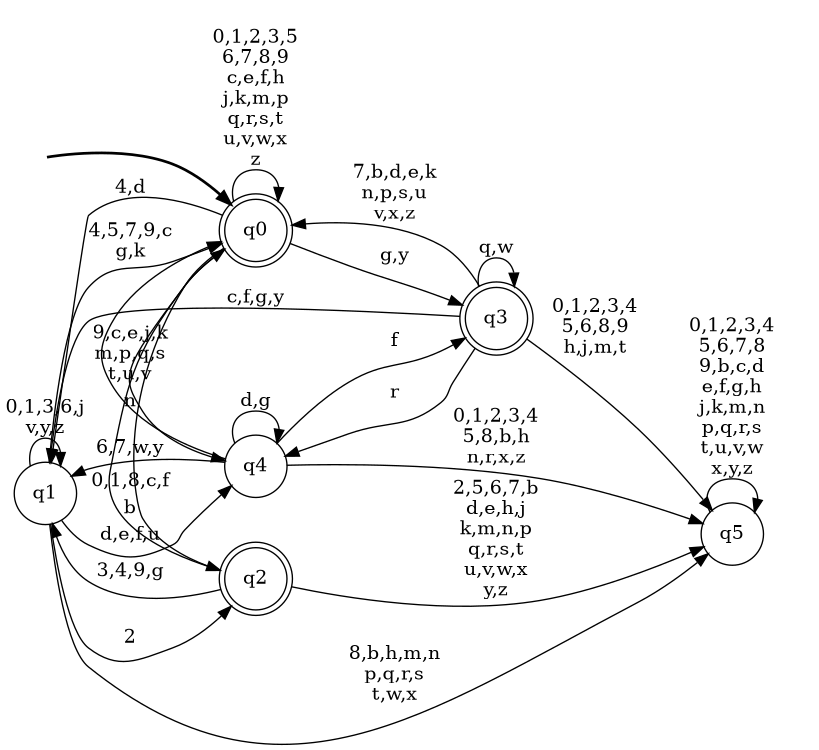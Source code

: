 digraph BlueStar {
__start0 [style = invis, shape = none, label = "", width = 0, height = 0];

rankdir=LR;
size="8,5";

s0 [style="rounded,filled", color="black", fillcolor="white" shape="doublecircle", label="q0"];
s1 [style="filled", color="black", fillcolor="white" shape="circle", label="q1"];
s2 [style="rounded,filled", color="black", fillcolor="white" shape="doublecircle", label="q2"];
s3 [style="rounded,filled", color="black", fillcolor="white" shape="doublecircle", label="q3"];
s4 [style="filled", color="black", fillcolor="white" shape="circle", label="q4"];
s5 [style="filled", color="black", fillcolor="white" shape="circle", label="q5"];
subgraph cluster_main { 
	graph [pad=".75", ranksep="0.15", nodesep="0.15"];
	 style=invis; 
	__start0 -> s0 [penwidth=2];
}
s0 -> s0 [label="0,1,2,3,5\n6,7,8,9\nc,e,f,h\nj,k,m,p\nq,r,s,t\nu,v,w,x\nz"];
s0 -> s1 [label="4,d"];
s0 -> s2 [label="b"];
s0 -> s3 [label="g,y"];
s0 -> s4 [label="n"];
s1 -> s0 [label="4,5,7,9,c\ng,k"];
s1 -> s1 [label="0,1,3,6,j\nv,y,z"];
s1 -> s2 [label="2"];
s1 -> s4 [label="d,e,f,u"];
s1 -> s5 [label="8,b,h,m,n\np,q,r,s\nt,w,x"];
s2 -> s0 [label="0,1,8,c,f"];
s2 -> s1 [label="3,4,9,g"];
s2 -> s5 [label="2,5,6,7,b\nd,e,h,j\nk,m,n,p\nq,r,s,t\nu,v,w,x\ny,z"];
s3 -> s0 [label="7,b,d,e,k\nn,p,s,u\nv,x,z"];
s3 -> s1 [label="c,f,g,y"];
s3 -> s3 [label="q,w"];
s3 -> s4 [label="r"];
s3 -> s5 [label="0,1,2,3,4\n5,6,8,9\nh,j,m,t"];
s4 -> s0 [label="9,c,e,j,k\nm,p,q,s\nt,u,v"];
s4 -> s1 [label="6,7,w,y"];
s4 -> s3 [label="f"];
s4 -> s4 [label="d,g"];
s4 -> s5 [label="0,1,2,3,4\n5,8,b,h\nn,r,x,z"];
s5 -> s5 [label="0,1,2,3,4\n5,6,7,8\n9,b,c,d\ne,f,g,h\nj,k,m,n\np,q,r,s\nt,u,v,w\nx,y,z"];

}